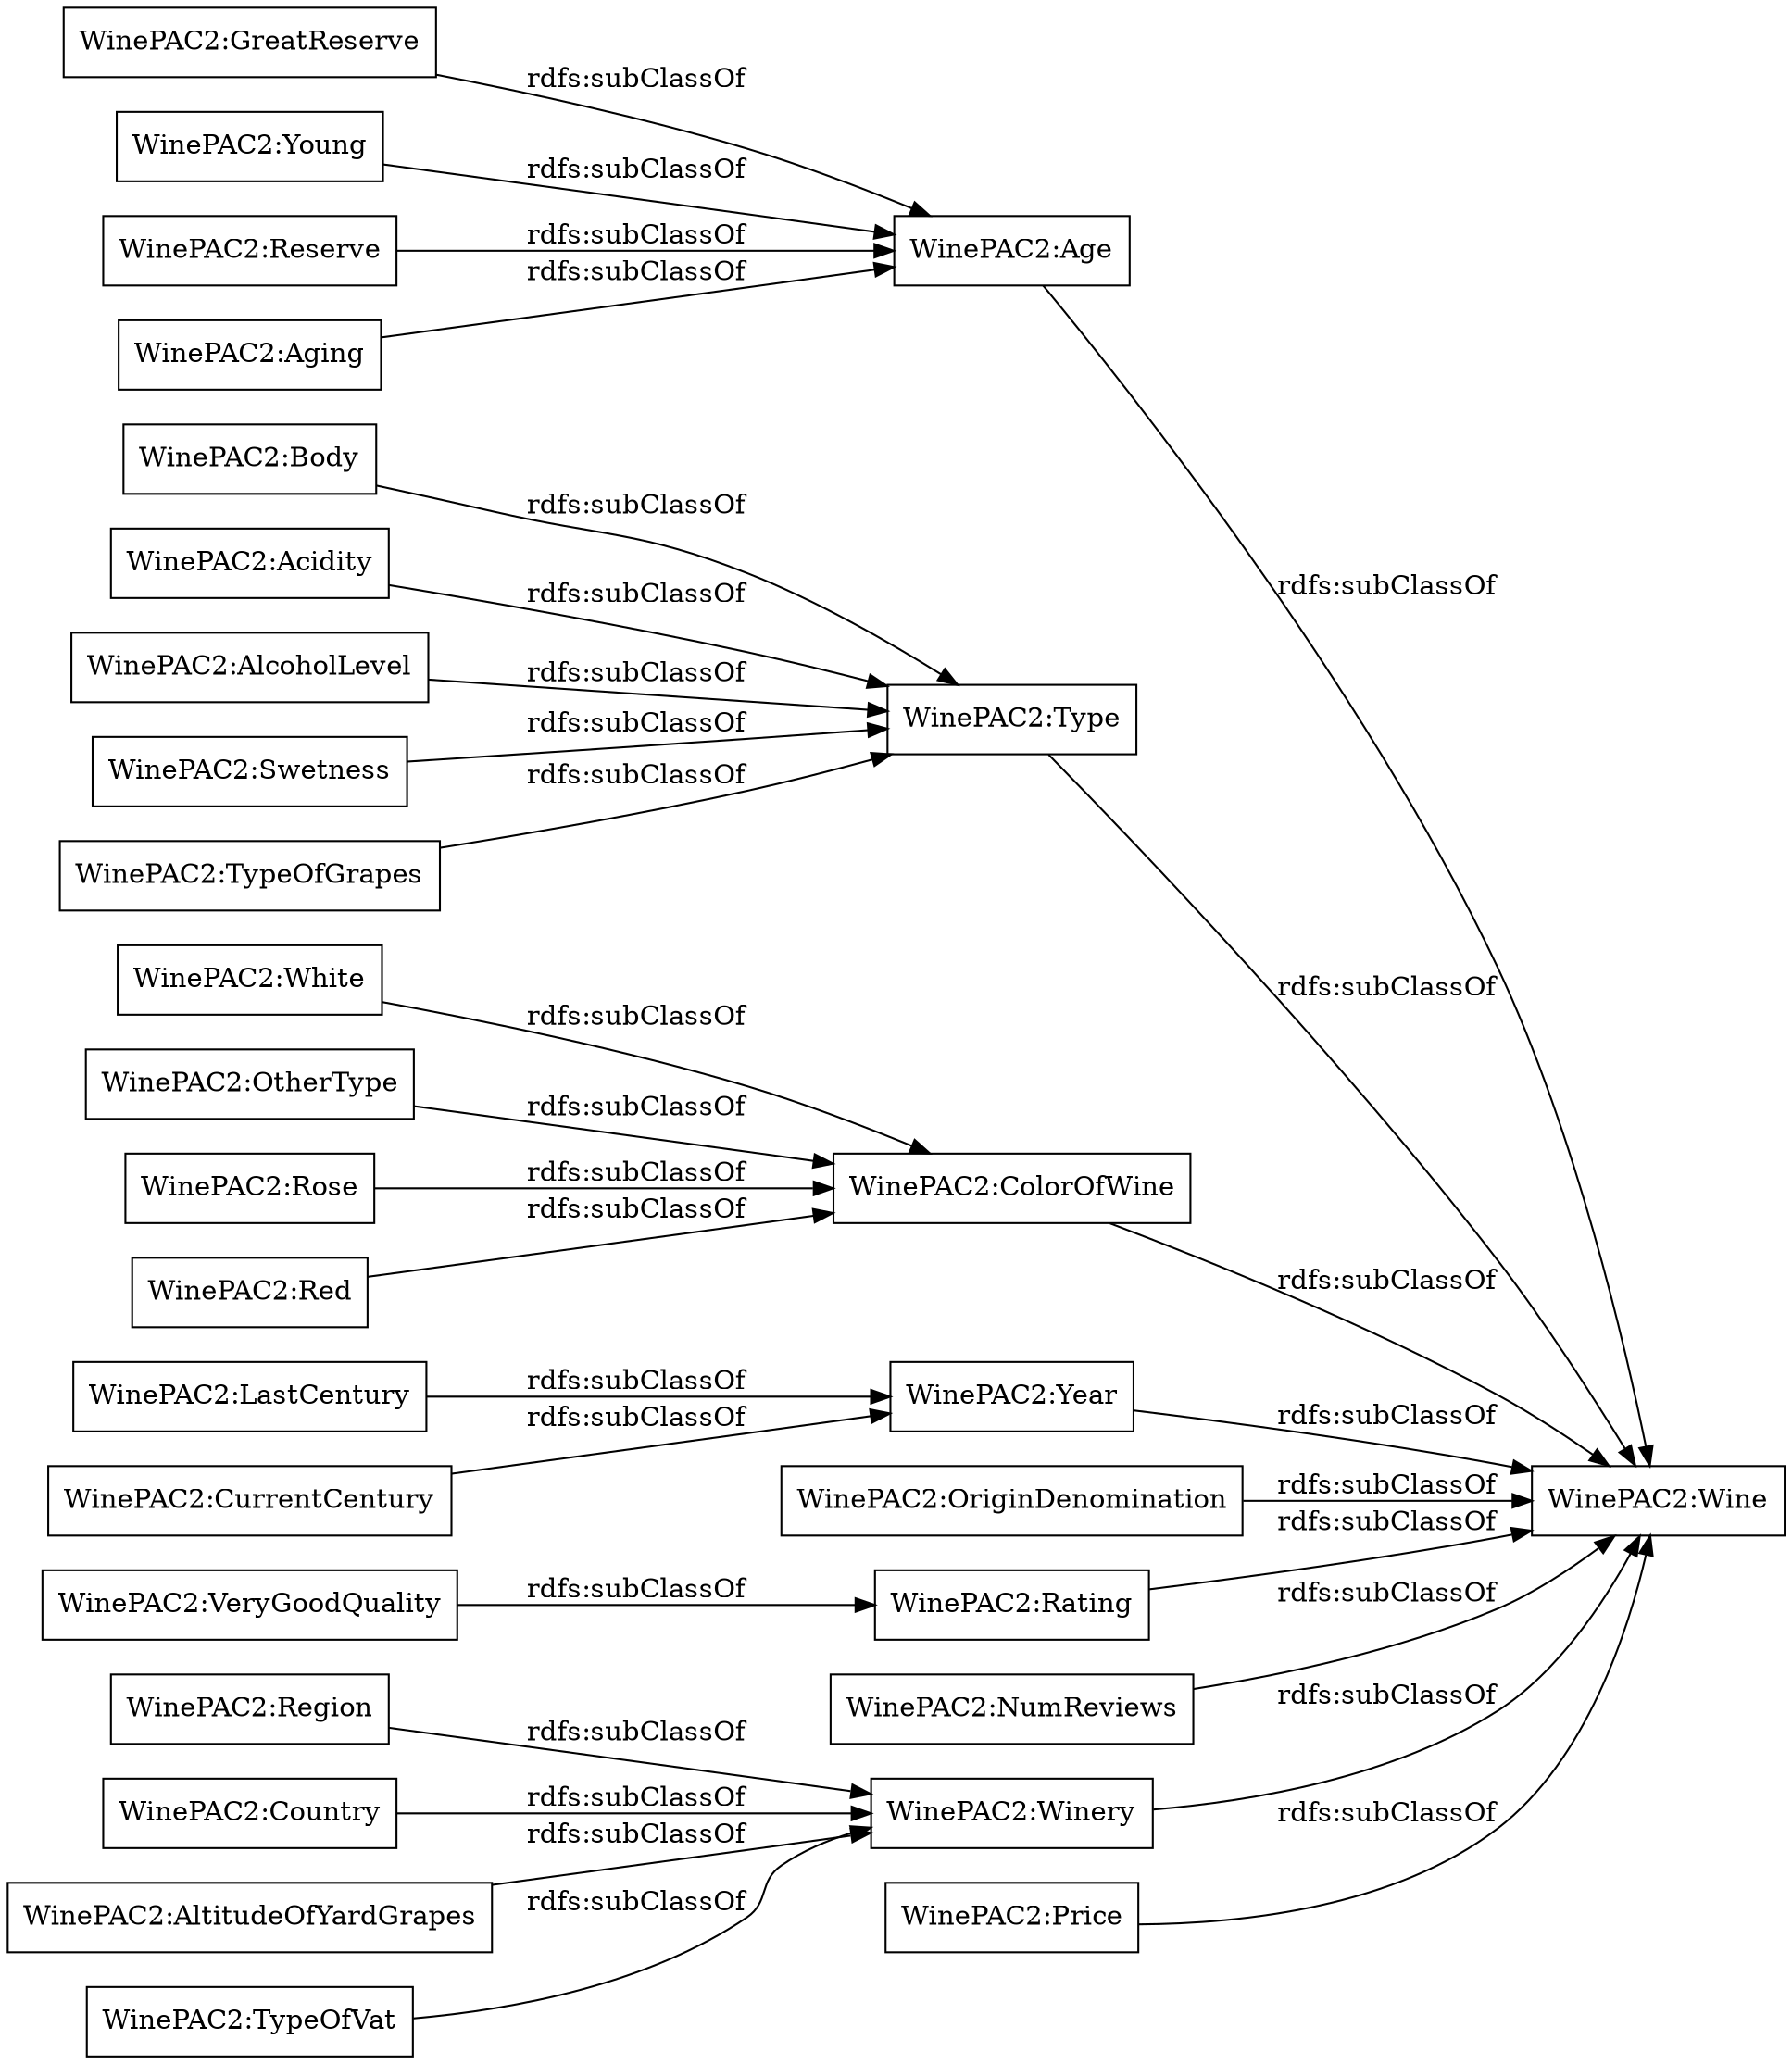 digraph ar2dtool_diagram { 
rankdir=LR;
size="1000"
node [shape = rectangle, color="black"]; "WinePAC2:Region" "WinePAC2:Body" "WinePAC2:GreatReserve" "WinePAC2:Acidity" "WinePAC2:Young" "WinePAC2:Age" "WinePAC2:AltitudeOfYardGrapes" "WinePAC2:TypeOfVat" "WinePAC2:Winery" "WinePAC2:White" "WinePAC2:Type" "WinePAC2:AlcoholLevel" "WinePAC2:LastCentury" "WinePAC2:Reserve" "WinePAC2:OtherType" "WinePAC2:ColorOfWine" "WinePAC2:Country" "WinePAC2:OriginDenomination" "WinePAC2:Year" "WinePAC2:Rose" "WinePAC2:NumReviews" "WinePAC2:Wine" "WinePAC2:VeryGoodQuality" "WinePAC2:Rating" "WinePAC2:CurrentCentury" "WinePAC2:Swetness" "WinePAC2:Red" "WinePAC2:Aging" "WinePAC2:Price" "WinePAC2:TypeOfGrapes" ; /*classes style*/
	"WinePAC2:Reserve" -> "WinePAC2:Age" [ label = "rdfs:subClassOf" ];
	"WinePAC2:ColorOfWine" -> "WinePAC2:Wine" [ label = "rdfs:subClassOf" ];
	"WinePAC2:Aging" -> "WinePAC2:Age" [ label = "rdfs:subClassOf" ];
	"WinePAC2:Type" -> "WinePAC2:Wine" [ label = "rdfs:subClassOf" ];
	"WinePAC2:Country" -> "WinePAC2:Winery" [ label = "rdfs:subClassOf" ];
	"WinePAC2:Region" -> "WinePAC2:Winery" [ label = "rdfs:subClassOf" ];
	"WinePAC2:NumReviews" -> "WinePAC2:Wine" [ label = "rdfs:subClassOf" ];
	"WinePAC2:Young" -> "WinePAC2:Age" [ label = "rdfs:subClassOf" ];
	"WinePAC2:LastCentury" -> "WinePAC2:Year" [ label = "rdfs:subClassOf" ];
	"WinePAC2:TypeOfVat" -> "WinePAC2:Winery" [ label = "rdfs:subClassOf" ];
	"WinePAC2:OtherType" -> "WinePAC2:ColorOfWine" [ label = "rdfs:subClassOf" ];
	"WinePAC2:Body" -> "WinePAC2:Type" [ label = "rdfs:subClassOf" ];
	"WinePAC2:VeryGoodQuality" -> "WinePAC2:Rating" [ label = "rdfs:subClassOf" ];
	"WinePAC2:Swetness" -> "WinePAC2:Type" [ label = "rdfs:subClassOf" ];
	"WinePAC2:Winery" -> "WinePAC2:Wine" [ label = "rdfs:subClassOf" ];
	"WinePAC2:Acidity" -> "WinePAC2:Type" [ label = "rdfs:subClassOf" ];
	"WinePAC2:AltitudeOfYardGrapes" -> "WinePAC2:Winery" [ label = "rdfs:subClassOf" ];
	"WinePAC2:Price" -> "WinePAC2:Wine" [ label = "rdfs:subClassOf" ];
	"WinePAC2:Age" -> "WinePAC2:Wine" [ label = "rdfs:subClassOf" ];
	"WinePAC2:Red" -> "WinePAC2:ColorOfWine" [ label = "rdfs:subClassOf" ];
	"WinePAC2:OriginDenomination" -> "WinePAC2:Wine" [ label = "rdfs:subClassOf" ];
	"WinePAC2:GreatReserve" -> "WinePAC2:Age" [ label = "rdfs:subClassOf" ];
	"WinePAC2:Year" -> "WinePAC2:Wine" [ label = "rdfs:subClassOf" ];
	"WinePAC2:CurrentCentury" -> "WinePAC2:Year" [ label = "rdfs:subClassOf" ];
	"WinePAC2:AlcoholLevel" -> "WinePAC2:Type" [ label = "rdfs:subClassOf" ];
	"WinePAC2:Rating" -> "WinePAC2:Wine" [ label = "rdfs:subClassOf" ];
	"WinePAC2:TypeOfGrapes" -> "WinePAC2:Type" [ label = "rdfs:subClassOf" ];
	"WinePAC2:Rose" -> "WinePAC2:ColorOfWine" [ label = "rdfs:subClassOf" ];
	"WinePAC2:White" -> "WinePAC2:ColorOfWine" [ label = "rdfs:subClassOf" ];

}
